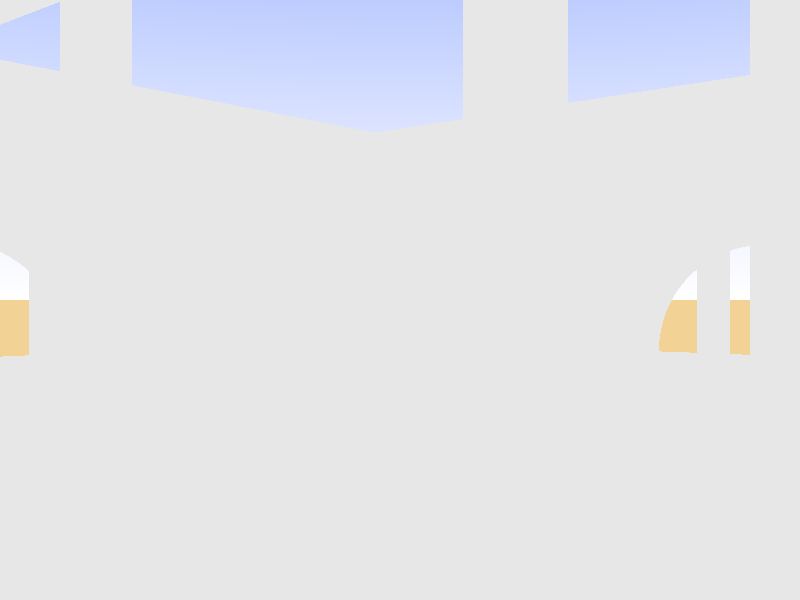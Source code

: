 // Persistence Of Vision Ray Tracer Scene Description File
// File: radiosity.pov
// Vers: 3.5
// Desc: radiosity demo scene
// Date: August 2001
// Auth: Christoph Hormann

// -w320 -h240
// -w512 -h384 +a0.3

#version 3.5;

global_settings {
  assumed_gamma 1

  radiosity {             // --- Settings 1 (fast) ---
    pretrace_start 0.08
    pretrace_end   0.02
    count 50
    error_bound 0.5
    recursion_limit 1
  }
  /*
  radiosity {             // --- Settings 2 (medium quality) ---
    pretrace_start 0.08
    pretrace_end   0.01
    count 120
    error_bound 0.25
    recursion_limit 1
  }*/
  /*
  radiosity {             // --- Settings 3 (high quality) ---
    pretrace_start 0.08
    pretrace_end   0.005
    count 400
    error_bound 0.1
    recursion_limit 1
  }*/
  /*
  radiosity {             // --- Settings 4 (medium quality, recursion_limit 2) ---
    pretrace_start 0.08
    pretrace_end   0.005
    count 350
    error_bound 0.15
    recursion_limit 2
  }*/
}

fog {
  fog_type 2
  fog_alt 1.3
  fog_offset 0
  color rgb <0.7, 0.8, 0.9>
  distance 800
}

// ===================================================


camera {                  // --- Camera 1 ---
  location    <7.5, 1.3, 6.5>
  right       (4/3)*x
  look_at     <0, 1.3, 0>
  angle       45
}

/*
camera {                  // --- Camera 2 ---
  ultra_wide_angle
  location    <7.5, 1.3, 6.5>
  right       (4/3)*x
  look_at     <0, 1.3, 0>
  angle       126
}*/

// ===================================================

// --- Three alternative light sources,
// --- also try without light


light_source {            // --- Light 1 ---
  <-5000, 14000, 15000>
  color rgb <1.0, 0.9, 0.78>*2.3
}

/*
light_source {            // --- Light 2 ---
  <-5000, 4000, 15000>
  color rgb <1.1, 0.93, 0.78>*2.1
}*/

/*
light_source {            // --- Light 3 ---
  <5000, 14000, -15000>
  color rgb <1.0, 0.9, 0.78>*2.3
}*/

// ===================================================

sphere {                  // --- Sky ---
  <0, 0, 0>, 1
  texture {
   pigment {
     gradient y
     color_map {
       [0.0 color rgb < 1.0, 1.0, 1.0 >]
       [0.3 color rgb < 0.5, 0.6, 1.0 >]
     }
   }
   finish { diffuse 0 ambient 1 }
  }
  scale 10000
  hollow on
  no_shadow
}

// ===================================================

#declare Tex_1=
texture {
  pigment {
    color rgb 0.8
  }
  finish {
    ambient 0.0
    diffuse 0.6
    specular 0.1
  }
}

#declare Tex_2=
texture {
  pigment {
    color rgb <0.9, 0.65, 0.3>
  }
  finish {
    ambient 0.0
    diffuse 0.6
  }
}

// ===================================================

plane {
  y, 0
  texture { Tex_2 }
}

#declare Column_Block=
union {
  #declare Cnt=0;
  #while (Cnt < 8.8)
    cylinder { <4.4, 0.2, 4.4-Cnt>, <4.4, 3.6, 4.4-Cnt>, 0.2 }
    #declare Cnt=Cnt+(8.8/3);
  #end
}

#declare Walls=
difference {
  box { <-10, -0.1, -10>, <10, 4, 10> }
  box { < -9,  0.3,  -9>, < 9, 3.5,  9> }
  box { < -4,  0.1,  -4>, < 4, 5,  4> }

  intersection {
    merge {
      cylinder { <0, 0.3, 0>, <0, 0.3, 12>, 2 }
      cylinder { <0, 0.3, 0>, <0, 0.3, 12>, 2 rotate 180*y }
      cylinder { <0, 0.3, 0>, <0, 0.3, 12>, 2 rotate  90*y }
      cylinder { <0, 0.3, 0>, <0, 0.3, 12>, 2 rotate -90*y }
    }
    plane { y, 0.3 inverse }
  }
}

#declare Col_Base=
difference {
  box { <-4.7,    0, -4.7>, <4.7, 3.6, 4.7> }
  box { <-4.1, -0.1, -4.1>, <4.1,   4, 4.1> }
  box { < -5,  0.5,  -5>, < 5, 3.3,  5> }
}

union {
  object { Walls }
  object { Column_Block }
  object { Column_Block rotate 180*y }
  object { Column_Block rotate  90*y }
  object { Column_Block rotate -90*y }
  object { Col_Base }
  texture { Tex_1 }
}
